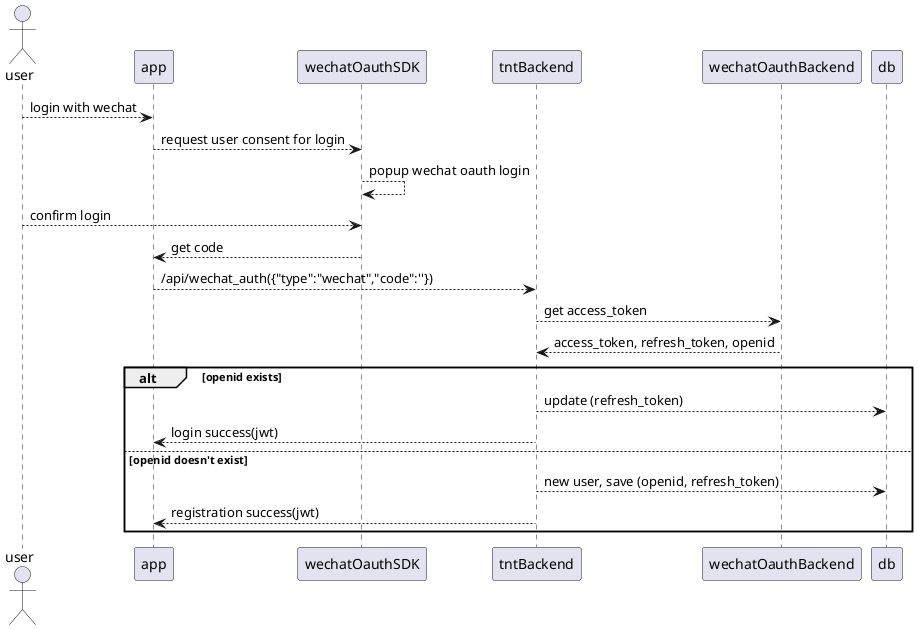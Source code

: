 @startuml
actor user
user --> app: login with wechat
app --> wechatOauthSDK :request user consent for login
wechatOauthSDK --> wechatOauthSDK:popup wechat oauth login
user --> wechatOauthSDK: confirm login
wechatOauthSDK --> app: get code
app --> tntBackend:/api/wechat_auth({"type":"wechat","code":''})
tntBackend --> wechatOauthBackend: get access_token
wechatOauthBackend --> tntBackend: access_token, refresh_token, openid
alt openid exists
tntBackend --> db:update (refresh_token)
tntBackend --> app:login success(jwt)
else openid doesn't exist
tntBackend --> db:new user, save (openid, refresh_token)
tntBackend --> app:registration success(jwt)
end
@enduml